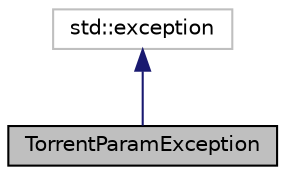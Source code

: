 digraph "TorrentParamException"
{
  edge [fontname="Helvetica",fontsize="10",labelfontname="Helvetica",labelfontsize="10"];
  node [fontname="Helvetica",fontsize="10",shape=record];
  Node48 [label="TorrentParamException",height=0.2,width=0.4,color="black", fillcolor="grey75", style="filled", fontcolor="black"];
  Node49 -> Node48 [dir="back",color="midnightblue",fontsize="10",style="solid",fontname="Helvetica"];
  Node49 [label="std::exception",height=0.2,width=0.4,color="grey75", fillcolor="white", style="filled"];
}

